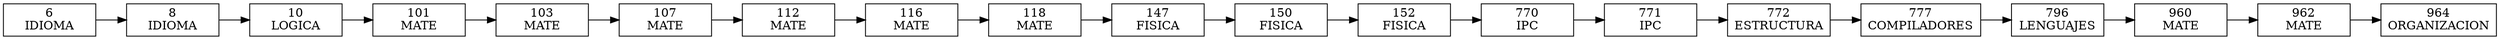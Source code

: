 digraph cursos {
	nodesep=.05;
rankdir=LR	node [shape=record,width=1.5,height=.5];

CR6[label = "6\nIDIOMA"];
CR6 -> CR8;

CR8[label = "8\nIDIOMA"];
CR8 -> CR10;

CR10[label = "10\nLOGICA"];
CR10 -> CR101;

CR101[label = "101\nMATE"];
CR101 -> CR103;

CR103[label = "103\nMATE"];
CR103 -> CR107;

CR107[label = "107\nMATE"];
CR107 -> CR112;

CR112[label = "112\nMATE"];
CR112 -> CR116;

CR116[label = "116\nMATE"];
CR116 -> CR118;

CR118[label = "118\nMATE"];
CR118 -> CR147;

CR147[label = "147\nFISICA"];
CR147 -> CR150;

CR150[label = "150\nFISICA"];
CR150 -> CR152;

CR152[label = "152\nFISICA"];
CR152 -> CR770;

CR770[label = "770\nIPC"];
CR770 -> CR771;

CR771[label = "771\nIPC"];
CR771 -> CR772;

CR772[label = "772\nESTRUCTURA"];
CR772 -> CR777;

CR777[label = "777\nCOMPILADORES"];
CR777 -> CR796;

CR796[label = "796\nLENGUAJES"];
CR796 -> CR960;

CR960[label = "960\nMATE"];
CR960 -> CR962;

CR962[label = "962\nMATE"];
CR962 -> CR964;

CR964[label = "964\nORGANIZACION"];
}
